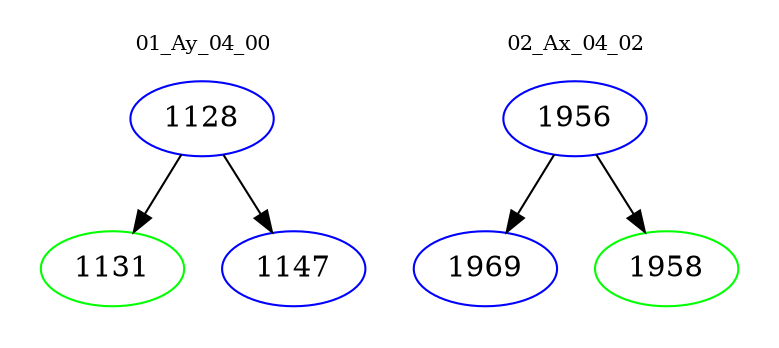 digraph{
subgraph cluster_0 {
color = white
label = "01_Ay_04_00";
fontsize=10;
T0_1128 [label="1128", color="blue"]
T0_1128 -> T0_1131 [color="black"]
T0_1131 [label="1131", color="green"]
T0_1128 -> T0_1147 [color="black"]
T0_1147 [label="1147", color="blue"]
}
subgraph cluster_1 {
color = white
label = "02_Ax_04_02";
fontsize=10;
T1_1956 [label="1956", color="blue"]
T1_1956 -> T1_1969 [color="black"]
T1_1969 [label="1969", color="blue"]
T1_1956 -> T1_1958 [color="black"]
T1_1958 [label="1958", color="green"]
}
}

